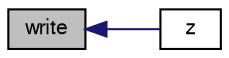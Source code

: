 digraph "write"
{
  bgcolor="transparent";
  edge [fontname="FreeSans",fontsize="10",labelfontname="FreeSans",labelfontsize="10"];
  node [fontname="FreeSans",fontsize="10",shape=record];
  rankdir="LR";
  Node118 [label="write",height=0.2,width=0.4,color="black", fillcolor="grey75", style="filled", fontcolor="black"];
  Node118 -> Node119 [dir="back",color="midnightblue",fontsize="10",style="solid",fontname="FreeSans"];
  Node119 [label="z",height=0.2,width=0.4,color="black",URL="$a31222.html#a591506c3fba6106d1c2430e236521358",tooltip="Return z direction. "];
}

